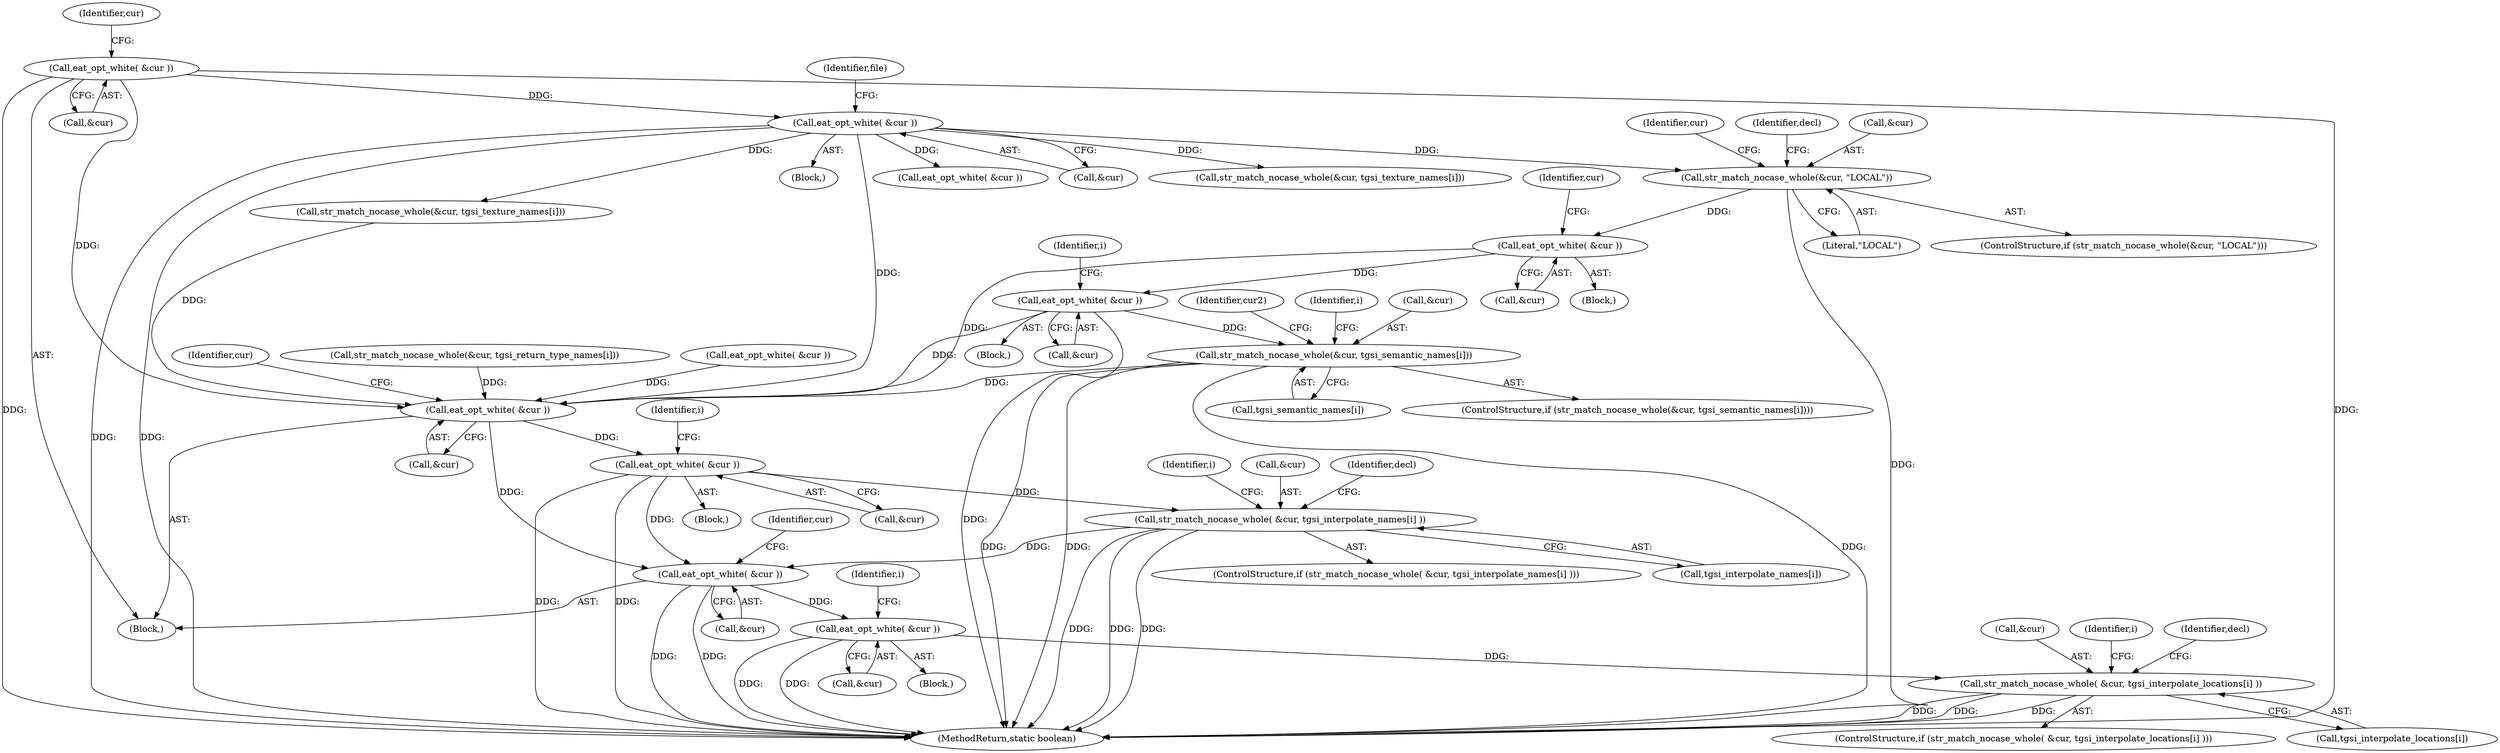 digraph "0_virglrenderer_e534b51ca3c3cd25f3990589932a9ed711c59b27@array" {
"1003595" [label="(Call,str_match_nocase_whole(&cur, tgsi_semantic_names[i]))"];
"1003581" [label="(Call,eat_opt_white( &cur ))"];
"1003570" [label="(Call,eat_opt_white( &cur ))"];
"1003548" [label="(Call,str_match_nocase_whole(&cur, \"LOCAL\"))"];
"1003233" [label="(Call,eat_opt_white( &cur ))"];
"1003130" [label="(Call,eat_opt_white( &cur ))"];
"1003684" [label="(Call,eat_opt_white( &cur ))"];
"1003699" [label="(Call,eat_opt_white( &cur ))"];
"1003713" [label="(Call,str_match_nocase_whole( &cur, tgsi_interpolate_names[i] ))"];
"1003755" [label="(Call,eat_opt_white( &cur ))"];
"1003770" [label="(Call,eat_opt_white( &cur ))"];
"1003784" [label="(Call,str_match_nocase_whole( &cur, tgsi_interpolate_locations[i] ))"];
"1003684" [label="(Call,eat_opt_white( &cur ))"];
"1003578" [label="(Block,)"];
"1003548" [label="(Call,str_match_nocase_whole(&cur, \"LOCAL\"))"];
"1003691" [label="(Identifier,cur)"];
"1003685" [label="(Call,&cur)"];
"1003714" [label="(Call,&cur)"];
"1003604" [label="(Identifier,cur2)"];
"1003551" [label="(Literal,\"LOCAL\")"];
"1003592" [label="(Identifier,i)"];
"1003770" [label="(Call,eat_opt_white( &cur ))"];
"1003136" [label="(Identifier,cur)"];
"1003234" [label="(Call,&cur)"];
"1003785" [label="(Call,&cur)"];
"1003556" [label="(Identifier,decl)"];
"1003784" [label="(Call,str_match_nocase_whole( &cur, tgsi_interpolate_locations[i] ))"];
"1002986" [label="(Block,)"];
"1003417" [label="(Call,str_match_nocase_whole(&cur, tgsi_return_type_names[i]))"];
"1003352" [label="(Call,str_match_nocase_whole(&cur, tgsi_texture_names[i]))"];
"1003547" [label="(ControlStructure,if (str_match_nocase_whole(&cur, \"LOCAL\")))"];
"1003766" [label="(Block,)"];
"1003775" [label="(Identifier,i)"];
"1003571" [label="(Call,&cur)"];
"1003695" [label="(Block,)"];
"1003233" [label="(Call,eat_opt_white( &cur ))"];
"1003783" [label="(ControlStructure,if (str_match_nocase_whole( &cur, tgsi_interpolate_locations[i] )))"];
"1003393" [label="(Call,eat_opt_white( &cur ))"];
"1003716" [label="(Call,tgsi_interpolate_names[i])"];
"1003781" [label="(Identifier,i)"];
"1003598" [label="(Call,tgsi_semantic_names[i])"];
"1003771" [label="(Call,&cur)"];
"1003586" [label="(Identifier,i)"];
"1003713" [label="(Call,str_match_nocase_whole( &cur, tgsi_interpolate_names[i] ))"];
"1003787" [label="(Call,tgsi_interpolate_locations[i])"];
"1003131" [label="(Call,&cur)"];
"1003699" [label="(Call,eat_opt_white( &cur ))"];
"1003576" [label="(Identifier,cur)"];
"1003704" [label="(Identifier,i)"];
"1003700" [label="(Call,&cur)"];
"1003723" [label="(Identifier,decl)"];
"1004167" [label="(MethodReturn,static boolean)"];
"1003710" [label="(Identifier,i)"];
"1003755" [label="(Call,eat_opt_white( &cur ))"];
"1003581" [label="(Call,eat_opt_white( &cur ))"];
"1003794" [label="(Identifier,decl)"];
"1003252" [label="(Call,str_match_nocase_whole(&cur, tgsi_texture_names[i]))"];
"1003596" [label="(Call,&cur)"];
"1003594" [label="(ControlStructure,if (str_match_nocase_whole(&cur, tgsi_semantic_names[i])))"];
"1003582" [label="(Call,&cur)"];
"1003228" [label="(Block,)"];
"1003712" [label="(ControlStructure,if (str_match_nocase_whole( &cur, tgsi_interpolate_names[i] )))"];
"1003595" [label="(Call,str_match_nocase_whole(&cur, tgsi_semantic_names[i]))"];
"1003756" [label="(Call,&cur)"];
"1003762" [label="(Identifier,cur)"];
"1003549" [label="(Call,&cur)"];
"1003377" [label="(Call,eat_opt_white( &cur ))"];
"1003566" [label="(Identifier,cur)"];
"1003130" [label="(Call,eat_opt_white( &cur ))"];
"1003238" [label="(Identifier,file)"];
"1003570" [label="(Call,eat_opt_white( &cur ))"];
"1003546" [label="(Block,)"];
"1003595" -> "1003594"  [label="AST: "];
"1003595" -> "1003598"  [label="CFG: "];
"1003596" -> "1003595"  [label="AST: "];
"1003598" -> "1003595"  [label="AST: "];
"1003604" -> "1003595"  [label="CFG: "];
"1003592" -> "1003595"  [label="CFG: "];
"1003595" -> "1004167"  [label="DDG: "];
"1003595" -> "1004167"  [label="DDG: "];
"1003595" -> "1004167"  [label="DDG: "];
"1003581" -> "1003595"  [label="DDG: "];
"1003595" -> "1003684"  [label="DDG: "];
"1003581" -> "1003578"  [label="AST: "];
"1003581" -> "1003582"  [label="CFG: "];
"1003582" -> "1003581"  [label="AST: "];
"1003586" -> "1003581"  [label="CFG: "];
"1003581" -> "1004167"  [label="DDG: "];
"1003570" -> "1003581"  [label="DDG: "];
"1003581" -> "1003684"  [label="DDG: "];
"1003570" -> "1003546"  [label="AST: "];
"1003570" -> "1003571"  [label="CFG: "];
"1003571" -> "1003570"  [label="AST: "];
"1003576" -> "1003570"  [label="CFG: "];
"1003548" -> "1003570"  [label="DDG: "];
"1003570" -> "1003684"  [label="DDG: "];
"1003548" -> "1003547"  [label="AST: "];
"1003548" -> "1003551"  [label="CFG: "];
"1003549" -> "1003548"  [label="AST: "];
"1003551" -> "1003548"  [label="AST: "];
"1003556" -> "1003548"  [label="CFG: "];
"1003566" -> "1003548"  [label="CFG: "];
"1003548" -> "1004167"  [label="DDG: "];
"1003233" -> "1003548"  [label="DDG: "];
"1003233" -> "1003228"  [label="AST: "];
"1003233" -> "1003234"  [label="CFG: "];
"1003234" -> "1003233"  [label="AST: "];
"1003238" -> "1003233"  [label="CFG: "];
"1003233" -> "1004167"  [label="DDG: "];
"1003233" -> "1004167"  [label="DDG: "];
"1003130" -> "1003233"  [label="DDG: "];
"1003233" -> "1003252"  [label="DDG: "];
"1003233" -> "1003352"  [label="DDG: "];
"1003233" -> "1003377"  [label="DDG: "];
"1003233" -> "1003684"  [label="DDG: "];
"1003130" -> "1002986"  [label="AST: "];
"1003130" -> "1003131"  [label="CFG: "];
"1003131" -> "1003130"  [label="AST: "];
"1003136" -> "1003130"  [label="CFG: "];
"1003130" -> "1004167"  [label="DDG: "];
"1003130" -> "1004167"  [label="DDG: "];
"1003130" -> "1003684"  [label="DDG: "];
"1003684" -> "1002986"  [label="AST: "];
"1003684" -> "1003685"  [label="CFG: "];
"1003685" -> "1003684"  [label="AST: "];
"1003691" -> "1003684"  [label="CFG: "];
"1003252" -> "1003684"  [label="DDG: "];
"1003417" -> "1003684"  [label="DDG: "];
"1003393" -> "1003684"  [label="DDG: "];
"1003684" -> "1003699"  [label="DDG: "];
"1003684" -> "1003755"  [label="DDG: "];
"1003699" -> "1003695"  [label="AST: "];
"1003699" -> "1003700"  [label="CFG: "];
"1003700" -> "1003699"  [label="AST: "];
"1003704" -> "1003699"  [label="CFG: "];
"1003699" -> "1004167"  [label="DDG: "];
"1003699" -> "1004167"  [label="DDG: "];
"1003699" -> "1003713"  [label="DDG: "];
"1003699" -> "1003755"  [label="DDG: "];
"1003713" -> "1003712"  [label="AST: "];
"1003713" -> "1003716"  [label="CFG: "];
"1003714" -> "1003713"  [label="AST: "];
"1003716" -> "1003713"  [label="AST: "];
"1003723" -> "1003713"  [label="CFG: "];
"1003710" -> "1003713"  [label="CFG: "];
"1003713" -> "1004167"  [label="DDG: "];
"1003713" -> "1004167"  [label="DDG: "];
"1003713" -> "1004167"  [label="DDG: "];
"1003713" -> "1003755"  [label="DDG: "];
"1003755" -> "1002986"  [label="AST: "];
"1003755" -> "1003756"  [label="CFG: "];
"1003756" -> "1003755"  [label="AST: "];
"1003762" -> "1003755"  [label="CFG: "];
"1003755" -> "1004167"  [label="DDG: "];
"1003755" -> "1004167"  [label="DDG: "];
"1003755" -> "1003770"  [label="DDG: "];
"1003770" -> "1003766"  [label="AST: "];
"1003770" -> "1003771"  [label="CFG: "];
"1003771" -> "1003770"  [label="AST: "];
"1003775" -> "1003770"  [label="CFG: "];
"1003770" -> "1004167"  [label="DDG: "];
"1003770" -> "1004167"  [label="DDG: "];
"1003770" -> "1003784"  [label="DDG: "];
"1003784" -> "1003783"  [label="AST: "];
"1003784" -> "1003787"  [label="CFG: "];
"1003785" -> "1003784"  [label="AST: "];
"1003787" -> "1003784"  [label="AST: "];
"1003794" -> "1003784"  [label="CFG: "];
"1003781" -> "1003784"  [label="CFG: "];
"1003784" -> "1004167"  [label="DDG: "];
"1003784" -> "1004167"  [label="DDG: "];
"1003784" -> "1004167"  [label="DDG: "];
}
